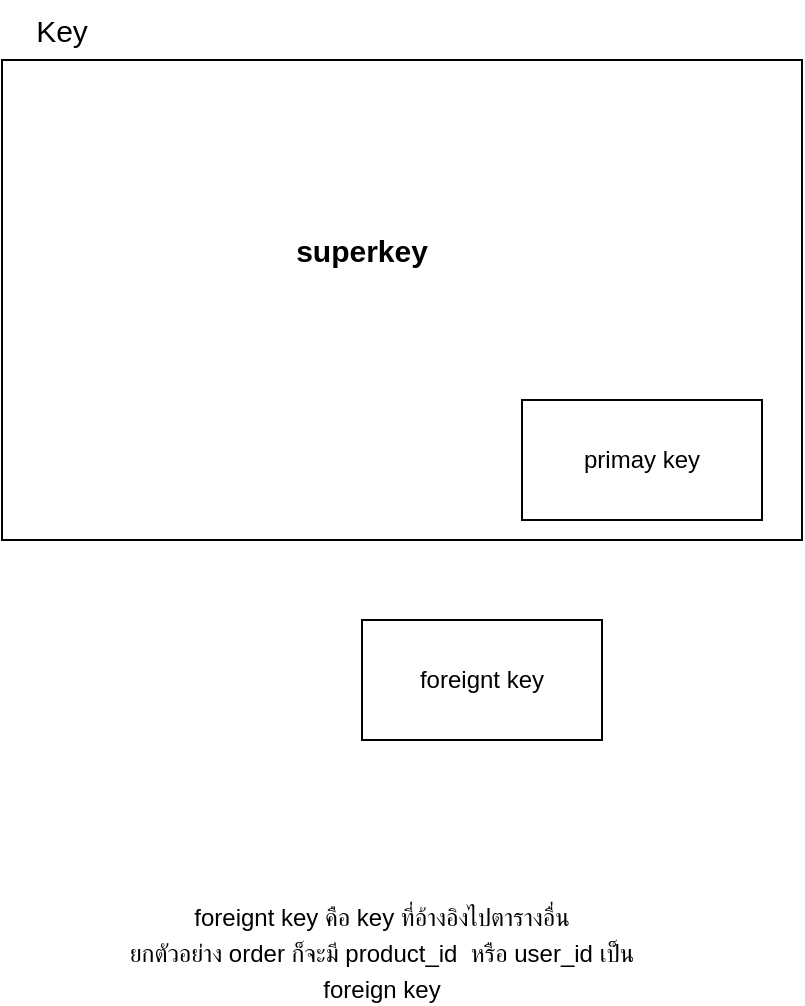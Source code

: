 <mxfile>
    <diagram id="9vhaZttrp85POxkhSNwt" name="Page-1">
        <mxGraphModel dx="942" dy="734" grid="1" gridSize="10" guides="1" tooltips="1" connect="1" arrows="1" fold="1" page="1" pageScale="1" pageWidth="850" pageHeight="1100" background="#ffffff" math="0" shadow="0">
            <root>
                <mxCell id="0"/>
                <mxCell id="1" parent="0"/>
                <mxCell id="3" value="" style="rounded=0;whiteSpace=wrap;html=1;" vertex="1" parent="1">
                    <mxGeometry x="100" y="160" width="400" height="240" as="geometry"/>
                </mxCell>
                <mxCell id="4" value="primay key" style="rounded=0;whiteSpace=wrap;html=1;" vertex="1" parent="1">
                    <mxGeometry x="360" y="330" width="120" height="60" as="geometry"/>
                </mxCell>
                <mxCell id="6" value="superkey" style="text;html=1;strokeColor=none;fillColor=none;align=center;verticalAlign=middle;whiteSpace=wrap;rounded=0;fontStyle=1;fontSize=15;" vertex="1" parent="1">
                    <mxGeometry x="250" y="240" width="60" height="30" as="geometry"/>
                </mxCell>
                <mxCell id="7" value="Key" style="text;html=1;strokeColor=none;fillColor=none;align=center;verticalAlign=middle;whiteSpace=wrap;rounded=0;fontSize=15;" vertex="1" parent="1">
                    <mxGeometry x="100" y="130" width="60" height="30" as="geometry"/>
                </mxCell>
                <mxCell id="9" value="foreignt key" style="rounded=0;whiteSpace=wrap;html=1;" vertex="1" parent="1">
                    <mxGeometry x="280" y="440" width="120" height="60" as="geometry"/>
                </mxCell>
                <mxCell id="10" value="&lt;span style=&quot;font-size: 12px;&quot;&gt;foreignt key คือ key ที่อ้างอิงไปตารางอื่น&lt;br&gt;ยกตัวอย่าง order ก็จะมี product_id&amp;nbsp; หรือ user_id เป็น foreign key&lt;br&gt;&lt;/span&gt;" style="text;html=1;strokeColor=none;fillColor=none;align=center;verticalAlign=middle;whiteSpace=wrap;rounded=0;fontSize=15;" vertex="1" parent="1">
                    <mxGeometry x="160" y="590" width="260" height="30" as="geometry"/>
                </mxCell>
            </root>
        </mxGraphModel>
    </diagram>
</mxfile>
